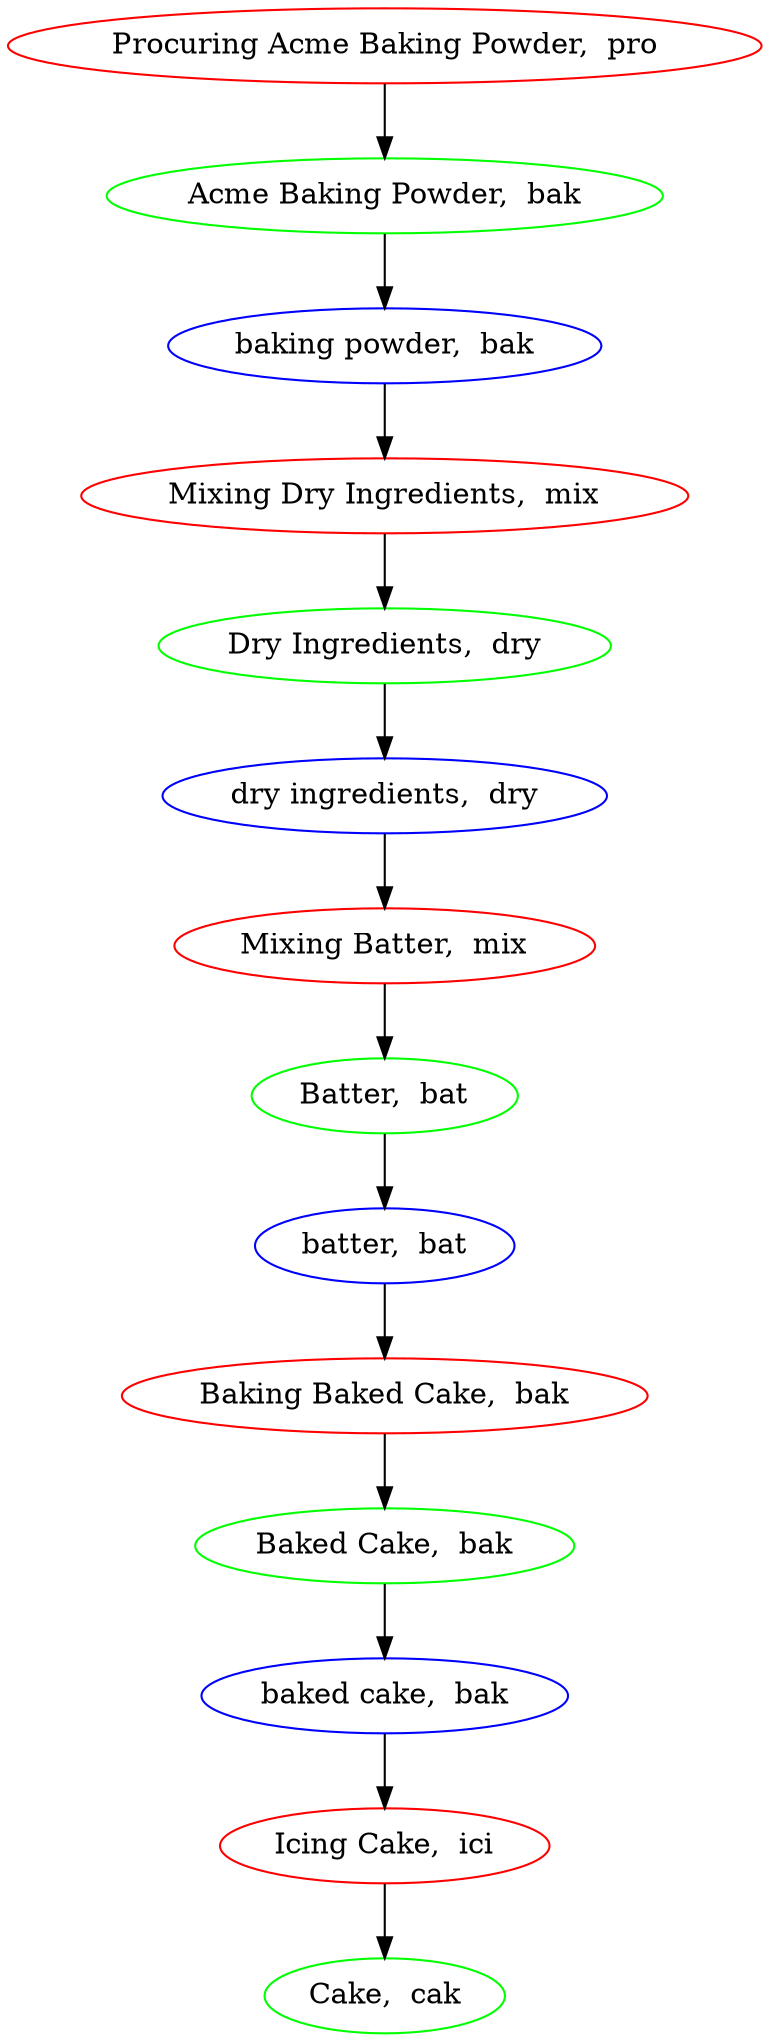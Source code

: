 strict digraph "" {
	graph [bb="0,0,287.27,972"];
	node [label="\N",
		nodesep=0.4,
		ranksep=1
	];
	"dry ingredients,  dry"	 [color=blue,
		height=0.5,
		pos="143.64,594",
		width=2.3109];
	"Mixing Batter,  mix"	 [color=red,
		height=0.5,
		pos="143.64,522",
		width=2.2748];
	"dry ingredients,  dry" -> "Mixing Batter,  mix"	 [pos="e,143.64,540.41 143.64,575.83 143.64,568.13 143.64,558.97 143.64,550.42"];
	"Batter,  bat"	 [color=green,
		height=0.5,
		pos="143.64,450",
		width=1.3902];
	"Mixing Batter,  mix" -> "Batter,  bat"	 [pos="e,143.64,468.41 143.64,503.83 143.64,496.13 143.64,486.97 143.64,478.42"];
	"batter,  bat"	 [color=blue,
		height=0.5,
		pos="143.64,378",
		width=1.336];
	"Batter,  bat" -> "batter,  bat"	 [pos="e,143.64,396.41 143.64,431.83 143.64,424.13 143.64,414.97 143.64,406.42"];
	"Procuring Acme Baking Powder,  pro"	 [color=red,
		height=0.5,
		pos="143.64,954",
		tags="{0: 'purchase::dry-goods'}",
		width=3.9899];
	"Acme Baking Powder,  bak"	 [color=green,
		height=0.5,
		pos="143.64,882",
		width=2.997];
	"Procuring Acme Baking Powder,  pro" -> "Acme Baking Powder,  bak"	 [pos="e,143.64,900.41 143.64,935.83 143.64,928.13 143.64,918.97 143.64,910.42"];
	"baking powder,  bak"	 [color=blue,
		height=0.5,
		pos="143.64,810",
		width=2.2929];
	"Acme Baking Powder,  bak" -> "baking powder,  bak"	 [pos="e,143.64,828.41 143.64,863.83 143.64,856.13 143.64,846.97 143.64,838.42"];
	"Mixing Dry Ingredients,  mix"	 [color=red,
		height=0.5,
		pos="143.64,738",
		width=3.2317];
	"baking powder,  bak" -> "Mixing Dry Ingredients,  mix"	 [pos="e,143.64,756.41 143.64,791.83 143.64,784.13 143.64,774.97 143.64,766.42"];
	"Baking Baked Cake,  bak"	 ["Cooking time"="Cooking time, 48.0 minute",
		"Oven temperature"="Oven temperature, 362.0 degree_Fahrenheit",
		color=red,
		height=0.5,
		pos="143.64,306",
		tags="{0: 'oven::baking'}",
		width=2.8164];
	"batter,  bat" -> "Baking Baked Cake,  bak"	 [pos="e,143.64,324.41 143.64,359.83 143.64,352.13 143.64,342.97 143.64,334.42"];
	"Baked Cake,  bak"	 [color=green,
		height=0.5,
		pos="143.64,234",
		width=2.0401];
	"Baking Baked Cake,  bak" -> "Baked Cake,  bak"	 [pos="e,143.64,252.41 143.64,287.83 143.64,280.13 143.64,270.97 143.64,262.42"];
	"baked cake,  bak"	 [color=blue,
		height=0.5,
		pos="143.64,162",
		width=1.9498];
	"Baked Cake,  bak" -> "baked cake,  bak"	 [pos="e,143.64,180.41 143.64,215.83 143.64,208.13 143.64,198.97 143.64,190.42"];
	"Icing Cake,  ici"	 [color=red,
		height=0.5,
		pos="143.64,90",
		width=1.8234];
	"Cake,  cak"	 [color=green,
		file_links="{0: 'https://storcpdkenticomedia.blob.core.windows.net/media/recipemanagementsystem/media/recipe-media-files/recipes/retail/x17/\
16730-beckys-butter-cake-600x600.jpg?ext=.jpg'}",
		height=0.5,
		pos="143.64,18",
		tags="{0: 'cake::butter cake', 1: 'dessert::baked::cake', 2: 'iced::chocolate'}",
		width=1.336];
	"Icing Cake,  ici" -> "Cake,  cak"	 [pos="e,143.64,36.413 143.64,71.831 143.64,64.131 143.64,54.974 143.64,46.417"];
	"Dry Ingredients,  dry"	 [color=green,
		height=0.5,
		pos="143.64,666",
		width=2.3651];
	"Mixing Dry Ingredients,  mix" -> "Dry Ingredients,  dry"	 [pos="e,143.64,684.41 143.64,719.83 143.64,712.13 143.64,702.97 143.64,694.42"];
	"baked cake,  bak" -> "Icing Cake,  ici"	 [pos="e,143.64,108.41 143.64,143.83 143.64,136.13 143.64,126.97 143.64,118.42"];
	"Dry Ingredients,  dry" -> "dry ingredients,  dry"	 [pos="e,143.64,612.41 143.64,647.83 143.64,640.13 143.64,630.97 143.64,622.42"];
}
